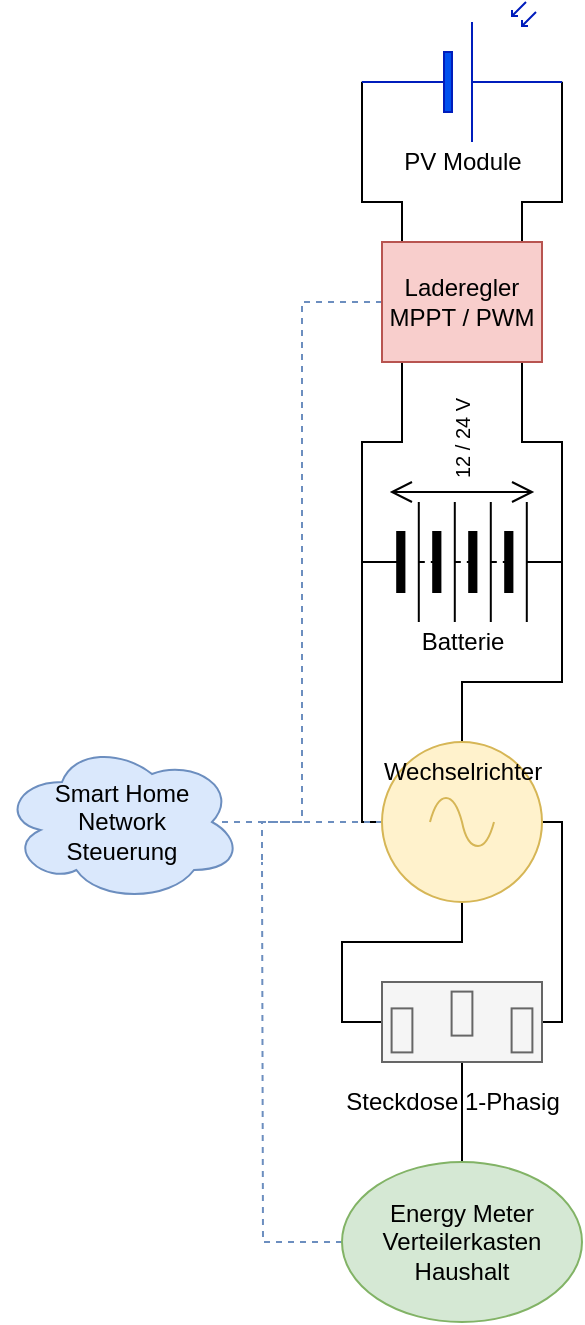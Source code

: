 <mxfile version="15.5.2" type="device"><diagram name="Page-1" id="16e2658f-23c8-b752-8be9-c03fbebb8bbe"><mxGraphModel dx="1727" dy="929" grid="1" gridSize="10" guides="1" tooltips="1" connect="1" arrows="1" fold="1" page="0" pageScale="1" pageWidth="1100" pageHeight="850" background="none" math="0" shadow="0"><root><mxCell id="0"/><mxCell id="1" parent="0"/><mxCell id="Ir72c_YUnPvO1ABJOgmA-11" style="edgeStyle=orthogonalEdgeStyle;rounded=0;orthogonalLoop=1;jettySize=auto;html=1;exitX=0;exitY=0.57;exitDx=0;exitDy=0;exitPerimeter=0;entryX=0.25;entryY=0;entryDx=0;entryDy=0;endArrow=none;endFill=0;" edge="1" parent="1" source="Ir72c_YUnPvO1ABJOgmA-1" target="Ir72c_YUnPvO1ABJOgmA-10"><mxGeometry relative="1" as="geometry"><Array as="points"><mxPoint x="450" y="140"/><mxPoint x="470" y="140"/></Array></mxGeometry></mxCell><mxCell id="Ir72c_YUnPvO1ABJOgmA-12" style="edgeStyle=orthogonalEdgeStyle;rounded=0;orthogonalLoop=1;jettySize=auto;html=1;exitX=1;exitY=0.57;exitDx=0;exitDy=0;exitPerimeter=0;entryX=0.75;entryY=0;entryDx=0;entryDy=0;endArrow=none;endFill=0;" edge="1" parent="1" source="Ir72c_YUnPvO1ABJOgmA-1" target="Ir72c_YUnPvO1ABJOgmA-10"><mxGeometry relative="1" as="geometry"><Array as="points"><mxPoint x="550" y="140"/><mxPoint x="530" y="140"/></Array></mxGeometry></mxCell><mxCell id="Ir72c_YUnPvO1ABJOgmA-1" value="" style="verticalLabelPosition=bottom;shadow=0;dashed=0;align=center;html=1;verticalAlign=top;shape=mxgraph.electrical.opto_electronics.solar_cell;pointerEvents=1;fillColor=#0050ef;strokeColor=#001DBC;fontColor=#ffffff;" vertex="1" parent="1"><mxGeometry x="450" y="40" width="100" height="70" as="geometry"/></mxCell><mxCell id="Ir72c_YUnPvO1ABJOgmA-17" style="edgeStyle=orthogonalEdgeStyle;rounded=0;orthogonalLoop=1;jettySize=auto;html=1;exitX=0;exitY=0.5;exitDx=0;exitDy=0;entryX=0;entryY=0.5;entryDx=0;entryDy=0;entryPerimeter=0;endArrow=none;endFill=0;" edge="1" parent="1" source="Ir72c_YUnPvO1ABJOgmA-2" target="Ir72c_YUnPvO1ABJOgmA-4"><mxGeometry relative="1" as="geometry"><Array as="points"><mxPoint x="450" y="450"/></Array></mxGeometry></mxCell><mxCell id="Ir72c_YUnPvO1ABJOgmA-18" style="edgeStyle=orthogonalEdgeStyle;rounded=0;orthogonalLoop=1;jettySize=auto;html=1;exitX=1;exitY=0.5;exitDx=0;exitDy=0;entryX=0.5;entryY=0;entryDx=0;entryDy=0;entryPerimeter=0;endArrow=none;endFill=0;" edge="1" parent="1" source="Ir72c_YUnPvO1ABJOgmA-2" target="Ir72c_YUnPvO1ABJOgmA-4"><mxGeometry relative="1" as="geometry"><Array as="points"><mxPoint x="550" y="380"/><mxPoint x="500" y="380"/></Array></mxGeometry></mxCell><mxCell id="Ir72c_YUnPvO1ABJOgmA-2" value="" style="pointerEvents=1;verticalLabelPosition=bottom;shadow=0;dashed=0;align=center;html=1;verticalAlign=top;shape=mxgraph.electrical.miscellaneous.batteryStack;" vertex="1" parent="1"><mxGeometry x="450" y="290" width="100" height="60" as="geometry"/></mxCell><mxCell id="Ir72c_YUnPvO1ABJOgmA-20" style="edgeStyle=orthogonalEdgeStyle;rounded=0;orthogonalLoop=1;jettySize=auto;html=1;exitX=0.5;exitY=1;exitDx=0;exitDy=0;exitPerimeter=0;entryX=0;entryY=0.5;entryDx=0;entryDy=0;entryPerimeter=0;endArrow=none;endFill=0;" edge="1" parent="1" source="Ir72c_YUnPvO1ABJOgmA-4" target="Ir72c_YUnPvO1ABJOgmA-9"><mxGeometry relative="1" as="geometry"/></mxCell><mxCell id="Ir72c_YUnPvO1ABJOgmA-21" style="edgeStyle=orthogonalEdgeStyle;rounded=0;orthogonalLoop=1;jettySize=auto;html=1;exitX=1;exitY=0.5;exitDx=0;exitDy=0;exitPerimeter=0;entryX=1;entryY=0.5;entryDx=0;entryDy=0;entryPerimeter=0;endArrow=none;endFill=0;" edge="1" parent="1" source="Ir72c_YUnPvO1ABJOgmA-4" target="Ir72c_YUnPvO1ABJOgmA-9"><mxGeometry relative="1" as="geometry"><Array as="points"><mxPoint x="550" y="450"/><mxPoint x="550" y="550"/></Array></mxGeometry></mxCell><mxCell id="Ir72c_YUnPvO1ABJOgmA-29" style="edgeStyle=orthogonalEdgeStyle;rounded=0;orthogonalLoop=1;jettySize=auto;html=1;exitX=0;exitY=0.5;exitDx=0;exitDy=0;exitPerimeter=0;endArrow=none;endFill=0;dashed=1;fillColor=#dae8fc;strokeColor=#6c8ebf;" edge="1" parent="1" source="Ir72c_YUnPvO1ABJOgmA-4"><mxGeometry relative="1" as="geometry"><mxPoint x="400" y="450" as="targetPoint"/></mxGeometry></mxCell><mxCell id="Ir72c_YUnPvO1ABJOgmA-4" value="" style="pointerEvents=1;verticalLabelPosition=bottom;shadow=0;dashed=0;align=center;html=1;verticalAlign=top;shape=mxgraph.electrical.signal_sources.source;aspect=fixed;points=[[0.5,0,0],[1,0.5,0],[0.5,1,0],[0,0.5,0]];elSignalType=ac;fillColor=#fff2cc;strokeColor=#d6b656;" vertex="1" parent="1"><mxGeometry x="460" y="410" width="80" height="80" as="geometry"/></mxCell><mxCell id="Ir72c_YUnPvO1ABJOgmA-7" value="12 / 24 V" style="labelPosition=right;align=left;shape=mxgraph.electrical.signal_sources.voltage;shadow=0;dashed=0;strokeWidth=1;fontSize=10;html=1;rotation=-90;" vertex="1" parent="1"><mxGeometry x="495" y="250" width="10" height="70" as="geometry"/></mxCell><mxCell id="Ir72c_YUnPvO1ABJOgmA-33" style="edgeStyle=orthogonalEdgeStyle;rounded=0;orthogonalLoop=1;jettySize=auto;html=1;exitX=0.5;exitY=1;exitDx=0;exitDy=0;exitPerimeter=0;entryX=0.5;entryY=0;entryDx=0;entryDy=0;endArrow=none;endFill=0;" edge="1" parent="1" source="Ir72c_YUnPvO1ABJOgmA-9" target="Ir72c_YUnPvO1ABJOgmA-30"><mxGeometry relative="1" as="geometry"/></mxCell><mxCell id="Ir72c_YUnPvO1ABJOgmA-9" value="" style="pointerEvents=1;verticalLabelPosition=bottom;shadow=0;dashed=0;align=center;html=1;verticalAlign=top;shape=mxgraph.electrical.miscellaneous.ac_out;fillColor=#f5f5f5;fontColor=#333333;strokeColor=#666666;" vertex="1" parent="1"><mxGeometry x="460" y="530" width="80" height="40" as="geometry"/></mxCell><mxCell id="Ir72c_YUnPvO1ABJOgmA-13" style="edgeStyle=orthogonalEdgeStyle;rounded=0;orthogonalLoop=1;jettySize=auto;html=1;exitX=0.75;exitY=1;exitDx=0;exitDy=0;entryX=1;entryY=0.5;entryDx=0;entryDy=0;endArrow=none;endFill=0;" edge="1" parent="1" source="Ir72c_YUnPvO1ABJOgmA-10" target="Ir72c_YUnPvO1ABJOgmA-2"><mxGeometry relative="1" as="geometry"><Array as="points"><mxPoint x="530" y="260"/><mxPoint x="550" y="260"/></Array></mxGeometry></mxCell><mxCell id="Ir72c_YUnPvO1ABJOgmA-14" style="edgeStyle=orthogonalEdgeStyle;rounded=0;orthogonalLoop=1;jettySize=auto;html=1;exitX=0.25;exitY=1;exitDx=0;exitDy=0;entryX=0;entryY=0.5;entryDx=0;entryDy=0;endArrow=none;endFill=0;" edge="1" parent="1" source="Ir72c_YUnPvO1ABJOgmA-10" target="Ir72c_YUnPvO1ABJOgmA-2"><mxGeometry relative="1" as="geometry"><Array as="points"><mxPoint x="470" y="260"/><mxPoint x="450" y="260"/></Array></mxGeometry></mxCell><mxCell id="Ir72c_YUnPvO1ABJOgmA-28" style="edgeStyle=orthogonalEdgeStyle;rounded=0;orthogonalLoop=1;jettySize=auto;html=1;exitX=0;exitY=0.5;exitDx=0;exitDy=0;endArrow=none;endFill=0;dashed=1;fillColor=#dae8fc;strokeColor=#6c8ebf;" edge="1" parent="1" source="Ir72c_YUnPvO1ABJOgmA-10"><mxGeometry relative="1" as="geometry"><mxPoint x="400" y="470" as="targetPoint"/><Array as="points"><mxPoint x="420" y="190"/><mxPoint x="420" y="450"/></Array></mxGeometry></mxCell><mxCell id="Ir72c_YUnPvO1ABJOgmA-10" value="Laderegler&lt;br&gt;MPPT / PWM" style="rounded=0;whiteSpace=wrap;html=1;fillColor=#f8cecc;strokeColor=#b85450;" vertex="1" parent="1"><mxGeometry x="460" y="160" width="80" height="60" as="geometry"/></mxCell><mxCell id="Ir72c_YUnPvO1ABJOgmA-22" value="PV Module" style="text;html=1;align=center;verticalAlign=middle;resizable=0;points=[];autosize=1;strokeColor=none;fillColor=none;" vertex="1" parent="1"><mxGeometry x="465" y="110" width="70" height="20" as="geometry"/></mxCell><mxCell id="Ir72c_YUnPvO1ABJOgmA-23" value="Batterie" style="text;html=1;align=center;verticalAlign=middle;resizable=0;points=[];autosize=1;strokeColor=none;fillColor=none;" vertex="1" parent="1"><mxGeometry x="470" y="350" width="60" height="20" as="geometry"/></mxCell><mxCell id="Ir72c_YUnPvO1ABJOgmA-24" value="Wechselrichter" style="text;html=1;align=center;verticalAlign=middle;resizable=0;points=[];autosize=1;strokeColor=none;fillColor=none;" vertex="1" parent="1"><mxGeometry x="455" y="415" width="90" height="20" as="geometry"/></mxCell><mxCell id="Ir72c_YUnPvO1ABJOgmA-25" value="Steckdose 1-Phasig" style="text;html=1;align=center;verticalAlign=middle;resizable=0;points=[];autosize=1;strokeColor=none;fillColor=none;" vertex="1" parent="1"><mxGeometry x="435" y="580" width="120" height="20" as="geometry"/></mxCell><mxCell id="Ir72c_YUnPvO1ABJOgmA-31" style="edgeStyle=orthogonalEdgeStyle;rounded=0;orthogonalLoop=1;jettySize=auto;html=1;exitX=0;exitY=0.5;exitDx=0;exitDy=0;dashed=1;endArrow=none;endFill=0;fillColor=#dae8fc;strokeColor=#6c8ebf;" edge="1" parent="1" source="Ir72c_YUnPvO1ABJOgmA-30"><mxGeometry relative="1" as="geometry"><mxPoint x="400" y="470" as="targetPoint"/></mxGeometry></mxCell><mxCell id="Ir72c_YUnPvO1ABJOgmA-30" value="Energy Meter&lt;br&gt;Verteilerkasten&lt;br&gt;Haushalt" style="ellipse;whiteSpace=wrap;html=1;fillColor=#d5e8d4;strokeColor=#82b366;" vertex="1" parent="1"><mxGeometry x="440" y="620" width="120" height="80" as="geometry"/></mxCell><mxCell id="Ir72c_YUnPvO1ABJOgmA-32" value="" style="endArrow=none;dashed=1;html=1;rounded=0;fillColor=#dae8fc;strokeColor=#6c8ebf;" edge="1" parent="1"><mxGeometry width="50" height="50" relative="1" as="geometry"><mxPoint x="380" y="450" as="sourcePoint"/><mxPoint x="400" y="450" as="targetPoint"/></mxGeometry></mxCell><mxCell id="Ir72c_YUnPvO1ABJOgmA-35" value="Smart Home&lt;br&gt;Network&lt;br&gt;Steuerung" style="ellipse;shape=cloud;whiteSpace=wrap;html=1;fillColor=#dae8fc;strokeColor=#6c8ebf;" vertex="1" parent="1"><mxGeometry x="270" y="410" width="120" height="80" as="geometry"/></mxCell></root></mxGraphModel></diagram></mxfile>